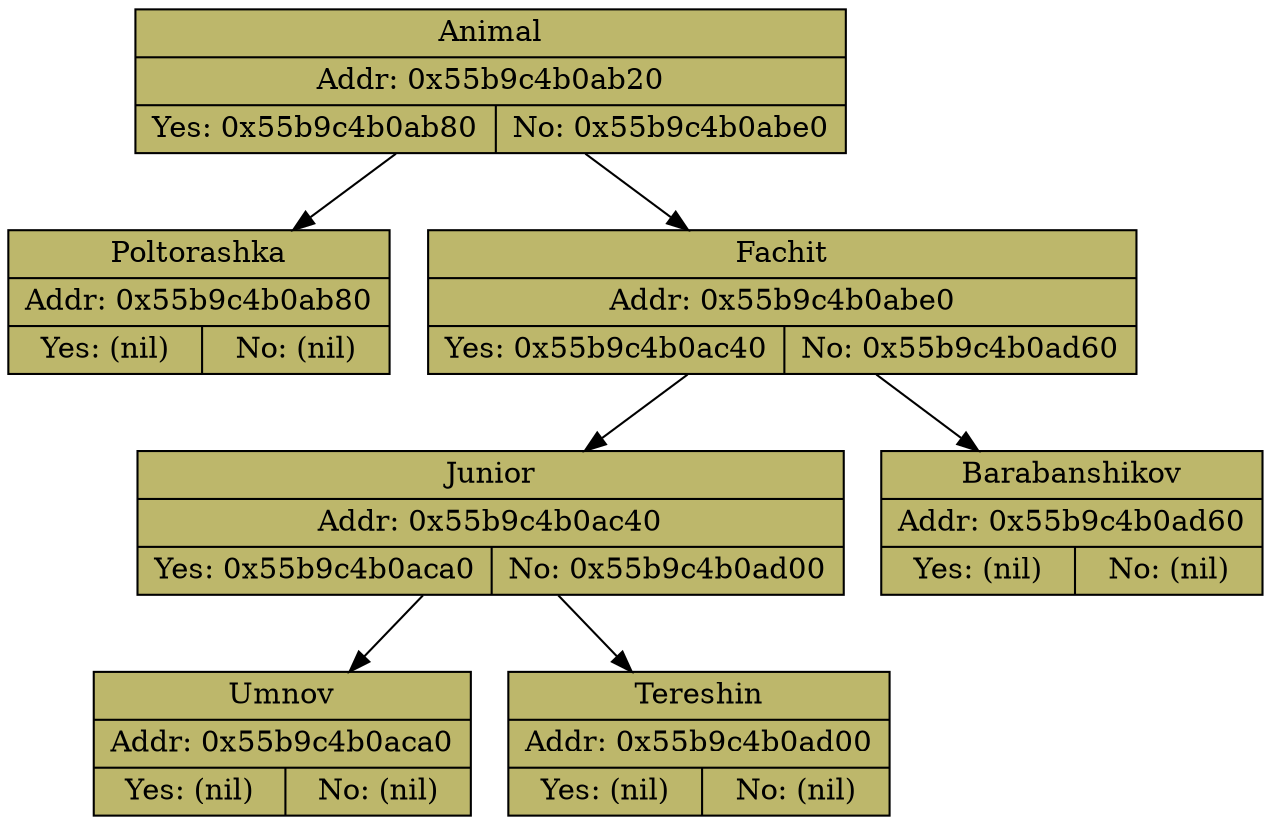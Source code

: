 digraph 
{
 Animal [shape=record, fillcolor = darkkhaki, style = filled, label = " { Animal | Addr: 0x55b9c4b0ab20 | {Yes: 0x55b9c4b0ab80 | No: 0x55b9c4b0abe0 }}" ] 
 Animal -> Poltorashka; 
 Poltorashka [shape=record, fillcolor = darkkhaki, style = filled, label = " { Poltorashka | Addr: 0x55b9c4b0ab80 | {Yes: (nil) | No: (nil) }}" ] 
 Animal -> Fachit; 
 Fachit [shape=record, fillcolor = darkkhaki, style = filled, label = " { Fachit | Addr: 0x55b9c4b0abe0 | {Yes: 0x55b9c4b0ac40 | No: 0x55b9c4b0ad60 }}" ] 
 Fachit -> Junior; 
 Junior [shape=record, fillcolor = darkkhaki, style = filled, label = " { Junior | Addr: 0x55b9c4b0ac40 | {Yes: 0x55b9c4b0aca0 | No: 0x55b9c4b0ad00 }}" ] 
 Junior -> Umnov; 
 Umnov [shape=record, fillcolor = darkkhaki, style = filled, label = " { Umnov | Addr: 0x55b9c4b0aca0 | {Yes: (nil) | No: (nil) }}" ] 
 Junior -> Tereshin; 
 Tereshin [shape=record, fillcolor = darkkhaki, style = filled, label = " { Tereshin | Addr: 0x55b9c4b0ad00 | {Yes: (nil) | No: (nil) }}" ] 
 Fachit -> Barabanshikov; 
 Barabanshikov [shape=record, fillcolor = darkkhaki, style = filled, label = " { Barabanshikov | Addr: 0x55b9c4b0ad60 | {Yes: (nil) | No: (nil) }}" ] 
}
